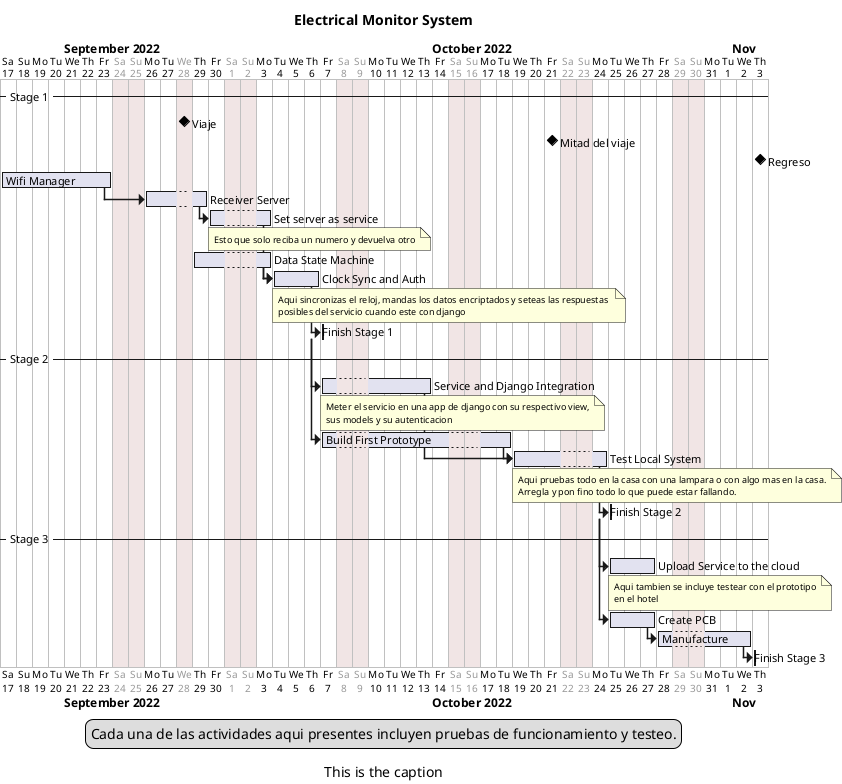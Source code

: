 @startgantt
title Electrical Monitor System
Project starts 2022-09-17

saturday are closed
sunday are closed

2022-09-17 is opened
2022-09-18 is opened
2022-09-28 is closed
'2022-09-29 is closed

-- Stage 1--

[Viaje] happens at 2022-09-28
[Mitad del viaje] happens at 2022-10-21
[Regreso] happens at 2022-11-03
legend
Cada una de las actividades aqui presentes incluyen pruebas de funcionamiento y testeo.
end legend
caption
This is the caption
end caption

[Wifi Manager] lasts 7 days
then [Receiver Server] lasts 3 days
then [Set server as service] lasts 2 days
note bottom
Esto que solo reciba un numero y devuelva otro
end note

[Data State Machine] starts at 2022-09-29
[Data State Machine] lasts 3 days

[Clock Sync and Auth] starts at [Data State Machine]'s end
[Clock Sync and Auth] starts at [Set server as service]'s end
[Clock Sync and Auth] lasts 3 days
note bottom
Aqui sincronizas el reloj, mandas los datos encriptados y seteas las respuestas 
posibles del servicio cuando este con django
end note
then [Finish Stage 1] lasts 0 day
-- Stage 2 --
[Service and Django Integration] starts at [Finish Stage 1]'s end
[Service and Django Integration] lasts 5 days
note bottom
Meter el servicio en una app de django con su respectivo view,
sus models y su autenticacion
end note

[Build First Prototype] starts at [Finish Stage 1]'s end
[Build First Prototype] lasts 8 days

[Test Local System] starts at [Build First Prototype]'s end
[Test Local System] starts at [Service and Django Integration]'s end
[Test Local System] lasts 4 days
note bottom
Aqui pruebas todo en la casa con una lampara o con algo mas en la casa.
Arregla y pon fino todo lo que puede estar fallando.
end note

then [Finish Stage 2] lasts 0 day
-- Stage 3 --
[Upload Service to the cloud] starts at [Finish Stage 2]'s end
[Upload Service to the cloud] lasts 3 days
note bottom
Aqui tambien se incluye testear con el prototipo
en el hotel
end note

[Create PCB] starts at [Finish Stage 2]'s end
[Create PCB] lasts 3 days

[Manufacture] starts at [Create PCB]'s end
[Manufacture] ends at 2022-11-02

then [Finish Stage 3] lasts 0 day
@endgantt
